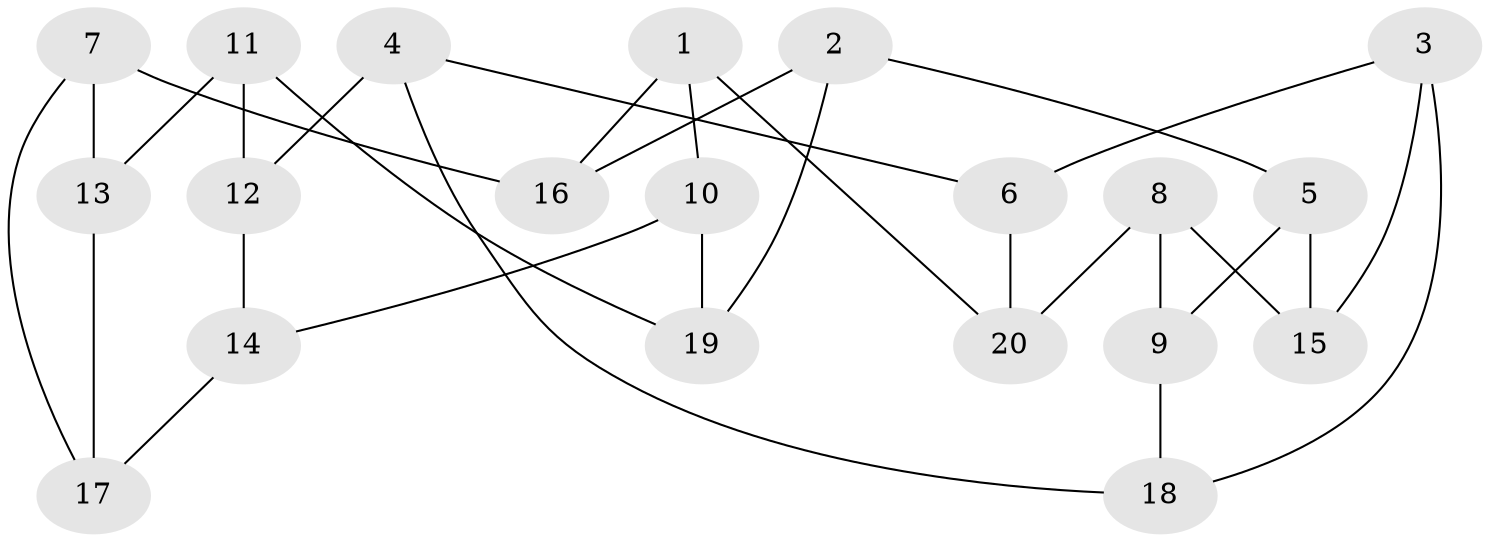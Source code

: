 // Generated by graph-tools (version 1.1) at 2025/46/02/15/25 05:46:28]
// undirected, 20 vertices, 30 edges
graph export_dot {
graph [start="1"]
  node [color=gray90,style=filled];
  1;
  2;
  3;
  4;
  5;
  6;
  7;
  8;
  9;
  10;
  11;
  12;
  13;
  14;
  15;
  16;
  17;
  18;
  19;
  20;
  1 -- 20;
  1 -- 16;
  1 -- 10;
  2 -- 16;
  2 -- 19;
  2 -- 5;
  3 -- 15;
  3 -- 6;
  3 -- 18;
  4 -- 18;
  4 -- 6;
  4 -- 12;
  5 -- 15;
  5 -- 9;
  6 -- 20;
  7 -- 17;
  7 -- 16;
  7 -- 13;
  8 -- 15;
  8 -- 20;
  8 -- 9;
  9 -- 18;
  10 -- 19;
  10 -- 14;
  11 -- 19;
  11 -- 12;
  11 -- 13;
  12 -- 14;
  13 -- 17;
  14 -- 17;
}
